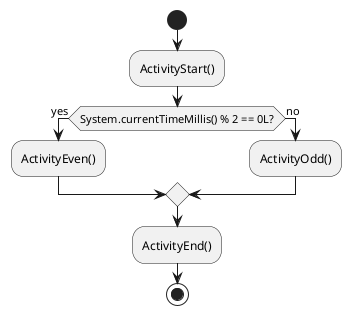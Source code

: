 @startuml
start
:ActivityStart();
if (System.currentTimeMillis() % 2 == 0L?) then (yes)
    :ActivityEven();
else (no)
    :ActivityOdd();
endif
:ActivityEnd();
stop
@enduml
